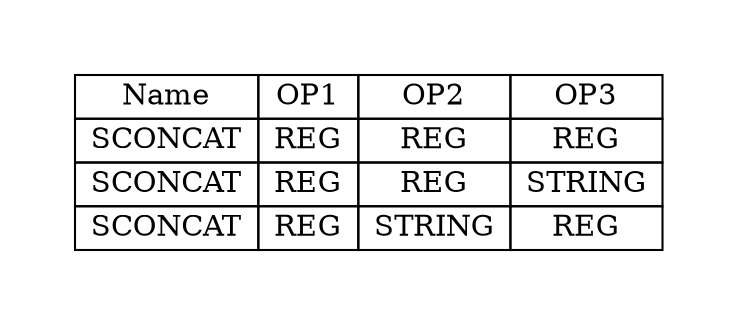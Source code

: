 digraph{
graph [pad="0.5", nodesep="0.5", ranksep="2" ]
node [shape=plain]
Foo [label=<
<table border="0" cellborder="1" cellspacing="0">
<tr><td> Name </td> <td> OP1 </td><td> OP2 </td><td> OP3 </td> </tr>
<tr><td> SCONCAT </td><td> REG </td><td> REG </td><td> REG </td> </tr>
<tr><td> SCONCAT </td><td> REG </td><td> REG </td><td> STRING </td> </tr>
<tr><td> SCONCAT </td><td> REG </td><td> STRING </td><td> REG </td> </tr>
</table>>];
}
